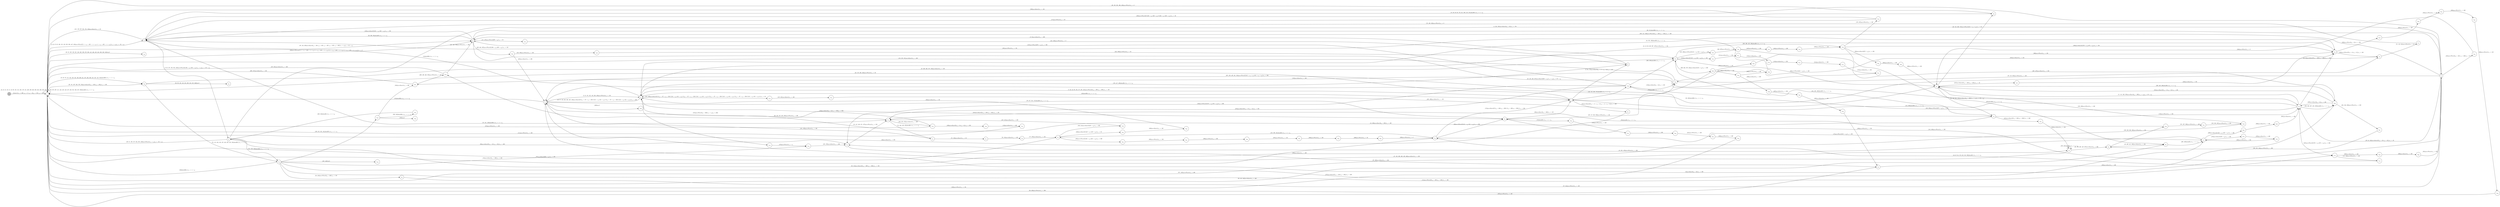 digraph EFSM{
  graph [rankdir="LR", fontname="Latin Modern Math"];
  node [color="black", fillcolor="white", shape="circle", style="filled", fontname="Latin Modern Math"];
  edge [fontname="Latin Modern Math"];

  s0[fillcolor="gray", label=<s<sub>0</sub>>];
  s1[label=<s<sub>1</sub>>];
  s2[label=<s<sub>2</sub>>];
  s3[label=<s<sub>3</sub>>];
  s4[label=<s<sub>4</sub>>];
  s5[label=<s<sub>5</sub>>];
  s6[label=<s<sub>6</sub>>];
  s7[label=<s<sub>7</sub>>];
  s8[label=<s<sub>8</sub>>];
  s9[label=<s<sub>9</sub>>];
  s10[label=<s<sub>10</sub>>];
  s11[label=<s<sub>11</sub>>];
  s12[label=<s<sub>12</sub>>];
  s16[label=<s<sub>16</sub>>];
  s17[label=<s<sub>17</sub>>];
  s18[label=<s<sub>18</sub>>];
  s19[label=<s<sub>19</sub>>];
  s26[label=<s<sub>26</sub>>];
  s27[label=<s<sub>27</sub>>];
  s29[label=<s<sub>29</sub>>];
  s32[label=<s<sub>32</sub>>];
  s40[label=<s<sub>40</sub>>];
  s47[label=<s<sub>47</sub>>];
  s48[label=<s<sub>48</sub>>];
  s49[label=<s<sub>49</sub>>];
  s55[label=<s<sub>55</sub>>];
  s56[label=<s<sub>56</sub>>];
  s59[label=<s<sub>59</sub>>];
  s61[label=<s<sub>61</sub>>];
  s64[label=<s<sub>64</sub>>];
  s69[label=<s<sub>69</sub>>];
  s70[label=<s<sub>70</sub>>];
  s71[label=<s<sub>71</sub>>];
  s74[label=<s<sub>74</sub>>];
  s75[label=<s<sub>75</sub>>];
  s76[label=<s<sub>76</sub>>];
  s77[label=<s<sub>77</sub>>];
  s97[label=<s<sub>97</sub>>];
  s106[label=<s<sub>106</sub>>];
  s108[label=<s<sub>108</sub>>];
  s109[label=<s<sub>109</sub>>];
  s110[label=<s<sub>110</sub>>];
  s114[label=<s<sub>114</sub>>];
  s115[label=<s<sub>115</sub>>];
  s126[label=<s<sub>126</sub>>];
  s163[label=<s<sub>163</sub>>];
  s165[label=<s<sub>165</sub>>];
  s166[label=<s<sub>166</sub>>];
  s167[label=<s<sub>167</sub>>];
  s168[label=<s<sub>168</sub>>];
  s169[label=<s<sub>169</sub>>];
  s170[label=<s<sub>170</sub>>];
  s184[label=<s<sub>184</sub>>];
  s190[label=<s<sub>190</sub>>];
  s191[label=<s<sub>191</sub>>];
  s192[label=<s<sub>192</sub>>];
  s198[label=<s<sub>198</sub>>];
  s199[label=<s<sub>199</sub>>];
  s204[label=<s<sub>204</sub>>];
  s205[label=<s<sub>205</sub>>];
  s207[label=<s<sub>207</sub>>];
  s218[label=<s<sub>218</sub>>];
  s228[label=<s<sub>228</sub>>];
  s231[label=<s<sub>231</sub>>];
  s245[label=<s<sub>245</sub>>];
  s247[label=<s<sub>247</sub>>];
  s269[label=<s<sub>269</sub>>];
  s278[label=<s<sub>278</sub>>];
  s279[label=<s<sub>279</sub>>];
  s299[label=<s<sub>299</sub>>];
  s300[label=<s<sub>300</sub>>];
  s322[label=<s<sub>322</sub>>];
  s326[label=<s<sub>326</sub>>];
  s332[label=<s<sub>332</sub>>];
  s333[label=<s<sub>333</sub>>];
  s334[label=<s<sub>334</sub>>];
  s335[label=<s<sub>335</sub>>];
  s336[label=<s<sub>336</sub>>];
  s365[label=<s<sub>365</sub>>];
  s379[label=<s<sub>379</sub>>];
  s380[label=<s<sub>380</sub>>];
  s389[label=<s<sub>389</sub>>];
  s390[label=<s<sub>390</sub>>];
  s394[label=<s<sub>394</sub>>];
  s395[label=<s<sub>395</sub>>];
  s396[label=<s<sub>396</sub>>];
  s397[label=<s<sub>397</sub>>];
  s398[label=<s<sub>398</sub>>];
  s399[label=<s<sub>399</sub>>];
  s402[label=<s<sub>402</sub>>];
  s403[label=<s<sub>403</sub>>];
  s415[label=<s<sub>415</sub>>];
  s418[label=<s<sub>418</sub>>];
  s419[label=<s<sub>419</sub>>];
  s421[label=<s<sub>421</sub>>];
  s432[label=<s<sub>432</sub>>];
  s433[label=<s<sub>433</sub>>];
  s474[label=<s<sub>474</sub>>];
  s496[label=<s<sub>496</sub>>];
  s497[label=<s<sub>497</sub>>];
  s498[label=<s<sub>498</sub>>];
  s510[label=<s<sub>510</sub>>];
  s511[label=<s<sub>511</sub>>];
  s512[label=<s<sub>512</sub>>];
  s513[label=<s<sub>513</sub>>];
  s514[label=<s<sub>514</sub>>];
  s515[label=<s<sub>515</sub>>];
  s518[label=<s<sub>518</sub>>];
  s519[label=<s<sub>519</sub>>];
  s520[label=<s<sub>520</sub>>];
  s521[label=<s<sub>521</sub>>];
  s522[label=<s<sub>522</sub>>];

  s0->s1[label=<<i> [1]start:2/o<sub>1</sub> := 200, o<sub>2</sub> := 3, o<sub>3</sub> := 0&#91;r<sub>3</sub> := 150, r<sub>2</sub> := 250&#93;</i>>];
  s4->s5[label=<<i> [5]moveEast:0&#91;r<sub>3</sub> &gt; 25&#93;/o<sub>1</sub> := 200</i>>];
  s8->s9[label=<<i> [9, 91]moveEast:0/o<sub>1</sub> := 200</i>>];
  s12->s6[label=<<i> [13, 330]moveEast:0&#91;r<sub>2</sub> &gt; 250&#93;/o<sub>1</sub> := 400</i>>];
  s6->s2[label=<<i> [14]shieldHit:1/o<sub>1</sub> := -1 + i<sub>0</sub></i>>];
  s16->s17[label=<<i> [17]moveWest:0&#91;101 &gt; r<sub>3</sub>&#93;/o<sub>1</sub> := 350</i>>];
  s27->s11[label=<<i> [28]moveWest:0&#91;101 &gt; r<sub>3</sub>&#93;/o<sub>1</sub> := 100</i>>];
  s10->s40[label=<<i> [40, 85]moveEast:0&#91;!(r<sub>2</sub> &gt; 299&or;r<sub>2</sub> &gt; 299)&#93;/o<sub>1</sub> := 100</i>>];
  s7->s6[label=<<i> [43]shieldHit:1/o<sub>1</sub> := -1 + i<sub>0</sub></i>>];
  s6->s40[label=<<i> [44, 331, 529]alienHit:1/o<sub>1</sub> := 1 + i<sub>0</sub></i>>];
  s55->s56[label=<<i> [56, 243]moveWest:0&#91;r<sub>3</sub> &gt; 100&#93;/o<sub>1</sub> := 150</i>>];
  s56->s4[label=<<i> [57, 244]moveWest:0/o<sub>1</sub> := 100</i>>];
  s4->s5[label=<<i> [58, 325]shieldHit:1/o<sub>1</sub> := -1 + i<sub>0</sub></i>>];
  s59->s7[label=<<i> [60]moveEast:0&#91;r<sub>3</sub> &gt; 100&#93;/o<sub>1</sub> := 150</i>>];
  s7->s61[label=<<i> [61]moveEast:0&#91;!(r<sub>2</sub> + -2 &times; r<sub>3</sub> &gt; 0&or;r<sub>2</sub> + -2 &times; r<sub>3</sub> &gt; 0)&#93;/o<sub>1</sub> := 200</i>>];
  s61->s1[label=<<i> [62]moveEast:0/o<sub>1</sub> := 250</i>>];
  s9->s4[label=<<i> [66, 311]shieldHit:1/o<sub>1</sub> := -1 + i<sub>0</sub></i>>];
  s16->s59[label=<<i> [68]moveWest:0&#91;!(101 &gt; r<sub>3</sub>&or;101 &gt; r<sub>3</sub>)&#93;/o<sub>1</sub> := 200</i>>];
  s74->s75[label=<<i> [75, 103]moveEast:0/o<sub>1</sub> := 50</i>>];
  s75->s76[label=<<i> [76, 104]moveEast:0/o<sub>1</sub> := 100</i>>];
  s76->s77[label=<<i> [77, 105]moveEast:0/o<sub>1</sub> := 150</i>>];
  s77->s1[label=<<i> [78]moveWest:0&#91;325 &gt; r<sub>2</sub>&#93;/o<sub>1</sub> := 100</i>>];
  s4->s10[label=<<i> [39, 84, 452]moveEast:0&#91;!(r<sub>3</sub> &gt; 25&or;r<sub>3</sub> &gt; 25)&#93;/o<sub>1</sub> := 50</i>>];
  s6->s7[label=<<i> [7, 22, 42, 89, 150, 177, 237, 481]moveWest:0&#91;!(r<sub>3</sub> &gt; 299&or;r<sub>3</sub> &gt; 299)&#93;/o<sub>1</sub> := 100</i>>];
  s7->s8[label=<<i> [8, 90, 175]moveEast:0&#91;r<sub>2</sub> + -2 &times; r<sub>3</sub> &gt; 0&#93;/o<sub>1</sub> := 150</i>>];
  s16->s3[label=<<i> [95, 313]moveEast:0&#91;!(r<sub>2</sub> &gt; 399&or;r<sub>2</sub> &gt; 399)&#93;/o<sub>1</sub> := 250</i>>];
  s3->s18[label=<<i> [96]moveEast:0&#91;!(r<sub>3</sub> &gt; 25&or;r<sub>3</sub> &gt; 25)&#93;/o<sub>1</sub> := 300</i>>];
  s18->s97[label=<<i> [97, 282]moveEast:0/o<sub>1</sub> := 350</i>>];
  s97->s1[label=<<i> [98, 500]moveWest:0/o<sub>1</sub> := 300</i>>];
  s2->s19[label=<<i> [73, 101, 129]shieldHit:1/o<sub>1</sub> := -1 + i<sub>0</sub></i>>];
  s77->s106[label=<<i> [106, 214]moveEast:0&#91;449 &gt; r<sub>2</sub>&#93;/o<sub>1</sub> := 200</i>>];
  s106->s19[label=<<i> [107, 215]moveEast:0/o<sub>1</sub> := 250</i>>];
  s108->s109[label=<<i> [109]moveEast:0&#91;!(r<sub>3</sub> &gt; 0&or;r<sub>3</sub> &gt; 0)&#93;/o<sub>1</sub> := 350</i>>];
  s109->s110[label=<<i> [110]moveEast:0/o<sub>1</sub> := 400</i>>];
  s110->s1[label=<<i> [111]moveWest:0/o<sub>1</sub> := 350</i>>];
  s55->s114[label=<<i> [114]moveWest:0&#91;!(r<sub>3</sub> &gt; 100&or;r<sub>3</sub> &gt; 100)&#93;/o<sub>1</sub> := 300</i>>];
  s114->s115[label=<<i> [115, 348]moveWest:0/o<sub>1</sub> := 250</i>>];
  s115->s59[label=<<i> [116, 349]moveWest:0/o<sub>1</sub> := 200</i>>];
  s59->s69[label=<<i> [69, 117, 252, 350]moveWest:0/o<sub>1</sub> := 150</i>>];
  s70->s71[label=<<i> [71, 119, 531]moveWest:0/o<sub>1</sub> := 50</i>>];
  s71->s2[label=<<i> [72, 120, 532]moveWest:0/o<sub>1</sub> := 0</i>>];
  s1->s9[label=<<i> [65, 124, 256]moveEast:0&#91;r<sub>3</sub> &gt; 100, r<sub>3</sub> &gt; 100, r<sub>3</sub> &gt; 100, r<sub>3</sub> &gt; 100, r<sub>3</sub> &gt; 100&#93;/o<sub>1</sub> := r<sub>2</sub>&#91;r<sub>2</sub> := 50 + r<sub>2</sub>&#93;</i>>];
  s10->s126[label=<<i> [126, 294]moveWest:0&#91;375 &gt; r<sub>2</sub>&#93;/o<sub>1</sub> := 250</i>>];
  s126->s9[label=<<i> [127]moveWest:0&#91;375 &gt; r<sub>2</sub>&#93;/o<sub>1</sub> := 200</i>>];
  s9->s2[label=<<i> [128]moveEast:0&#91;!(325 &gt; r<sub>2</sub>&or;325 &gt; r<sub>2</sub>)&#93;/o<sub>1</sub> := 250</i>>];
  s19->s74[label=<<i> [74, 102, 130, 478]alienHit:1/o<sub>1</sub> := 1 + i<sub>0</sub></i>>];
  s74->s5[label=<<i> [131, 479]moveWest:0/o<sub>1</sub> := 200</i>>];
  s5->s1[label=<<i> [134]shieldHit:1/o<sub>1</sub> := -1 + i<sub>0</sub></i>>];
  s2->s3[label=<<i> [3, 35, 137, 156, 354, 448]moveWest:0&#91;!(100 &gt; r<sub>3</sub>&or;100 &gt; r<sub>3</sub>)&#93;/o<sub>1</sub> := r<sub>3</sub>&#91;r<sub>3</sub> := -50 + r<sub>3</sub>&#93;</i>>];
  s12->s10[label=<<i> [143]moveWest:0/o<sub>1</sub> := 350</i>>];
  s10->s7[label=<<i> [144, 200]shieldHit:1/o<sub>1</sub> := -1 + i<sub>0</sub></i>>];
  s126->s18[label=<<i> [146]moveWest:0&#91;!(375 &gt; r<sub>2</sub>&or;375 &gt; r<sub>2</sub>)&#93;/o<sub>1</sub> := 300</i>>];
  s7->s126[label=<<i> [145, 151, 201, 271]alienHit:1/o<sub>1</sub> := 1 + i<sub>0</sub></i>>];
  s126->s69[label=<<i> [152]moveEast:0&#91;r<sub>3</sub> &gt; 0&#93;/o<sub>1</sub> := 150</i>>];
  s3->s1[label=<<i> [36, 81, 138, 157, 344, 355, 449]moveWest:0/o<sub>1</sub> := r<sub>3</sub>&#91;r<sub>3</sub> := -50 + r<sub>3</sub>&#93;</i>>];
  s55->s163[label=<<i> [163, 446]win:0</i>>];
  s27->s165[label=<<i> [165, 226]moveWest:0&#91;!(101 &gt; r<sub>3</sub>&or;101 &gt; r<sub>3</sub>)&#93;/o<sub>1</sub> := 350</i>>];
  s165->s166[label=<<i> [166, 227]moveWest:0/o<sub>1</sub> := 300</i>>];
  s166->s167[label=<<i> [167]moveWest:0/o<sub>1</sub> := 250</i>>];
  s167->s168[label=<<i> [168]moveWest:0/o<sub>1</sub> := 200</i>>];
  s168->s169[label=<<i> [169]moveWest:0/o<sub>1</sub> := 150</i>>];
  s169->s170[label=<<i> [170, 537]moveWest:0/o<sub>1</sub> := 100</i>>];
  s170->s2[label=<<i> [171]moveWest:0/o<sub>1</sub> := 50</i>>];
  s2->s4[label=<<i> [15, 38, 83, 93, 172, 211, 382, 413, 451]alienHit:1/o<sub>1</sub> := 1 + i<sub>0</sub></i>>];
  s4->s16[label=<<i> [16, 67, 94, 173, 212, 312, 392]alienHit:1/o<sub>1</sub> := 1 + i<sub>0</sub></i>>];
  s16->s7[label=<<i> [174]moveEast:0&#91;!(!(r<sub>2</sub> &gt; 399&or;r<sub>2</sub> &gt; 399)&or;!(r<sub>2</sub> &gt; 399&or;r<sub>2</sub> &gt; 399))&#93;/o<sub>1</sub> := 100</i>>];
  s8->s6[label=<<i> [176, 417, 489]alienHit:1/o<sub>1</sub> := 1 + i<sub>0</sub></i>>];
  s7->s1[label=<<i> [23, 178, 238, 482]moveWest:0/o<sub>1</sub> := 50</i>>];
  s55->s184[label=<<i> [184]moveEast:0&#91;r<sub>3</sub> &gt; 100&#93;/o<sub>1</sub> := 250</i>>];
  s184->s18[label=<<i> [185, 476]moveEast:0/o<sub>1</sub> := 300</i>>];
  s18->s19[label=<<i> [19, 147, 186, 471, 477]moveWest:0/o<sub>1</sub> := 250</i>>];
  s192->s11[label=<<i> [193, 289]moveWest:0/o<sub>1</sub> := 100</i>>];
  s55->s198[label=<<i> [198, 315, 321, 341]alienHit:1/o<sub>1</sub> := 1 + i<sub>0</sub></i>>];
  s198->s199[label=<<i> [199]win:0</i>>];
  s126->s27[label=<<i> [202, 295]shieldHit:1/o<sub>1</sub> := -1 + i<sub>0</sub></i>>];
  s169->s204[label=<<i> [204]moveEast:0&#91;375 &gt; r<sub>2</sub>&#93;/o<sub>1</sub> := 350</i>>];
  s204->s205[label=<<i> [205]moveEast:0/o<sub>1</sub> := 400</i>>];
  s205->s11[label=<<i> [206]moveWest:0/o<sub>1</sub> := 350</i>>];
  s207->s1[label=<<i> [208, 317]moveEast:0/o<sub>1</sub> := 350</i>>];
  s19->s5[label=<<i> [20, 148, 187, 216, 235]moveWest:0/o<sub>1</sub> := 200</i>>];
  s5->s59[label=<<i> [59, 217, 251, 517]alienHit:1/o<sub>1</sub> := 1 + i<sub>0</sub></i>>];
  s59->s218[label=<<i> [218]moveEast:0&#91;!(r<sub>3</sub> &gt; 100&or;r<sub>3</sub> &gt; 100)&#93;/o<sub>1</sub> := 250</i>>];
  s218->s1[label=<<i> [219, 261]moveEast:0/o<sub>1</sub> := 300</i>>];
  s9->s10[label=<<i> [10, 125, 222, 257]moveEast:0&#91;325 &gt; r<sub>2</sub>&#93;/o<sub>1</sub> := r<sub>2</sub>&#91;r<sub>2</sub> := 50 + r<sub>2</sub>&#93;</i>>];
  s10->s11[label=<<i> [11, 141, 223, 258]moveEast:0&#91;r<sub>2</sub> &gt; 299&#93;/o<sub>1</sub> := r<sub>2</sub>&#91;r<sub>2</sub> := 50 + r<sub>2</sub>&#93;</i>>];
  s11->s12[label=<<i> [12, 142, 224, 329]moveEast:0&#91;r<sub>2</sub> &gt; 250&#93;/o<sub>1</sub> := r<sub>2</sub>&#91;r<sub>2</sub> := 50 + r<sub>2</sub>&#93;</i>>];
  s12->s27[label=<<i> [164, 225, 493]alienHit:1/o<sub>1</sub> := 1 + i<sub>0</sub></i>>];
  s166->s228[label=<<i> [228, 427]moveEast:0/o<sub>1</sub> := 350</i>>];
  s228->s10[label=<<i> [229]moveEast:0&#91;r<sub>3</sub> &gt; 0&#93;/o<sub>1</sub> := 400</i>>];
  s10->s228[label=<<i> [230, 302, 327, 453, 459]alienHit:1/o<sub>1</sub> := 1 + i<sub>0</sub></i>>];
  s190->s19[label=<<i> [234]alienHit:1/o<sub>1</sub> := 1 + i<sub>0</sub></i>>];
  s4->s245[label=<<i> [245]moveWest:0&#91;r<sub>3</sub> &gt; 100, r<sub>3</sub> &gt; 100&#93;/o<sub>1</sub> := 50</i>>];
  s245->s11[label=<<i> [246]moveWest:0/o<sub>1</sub> := 0</i>>];
  s11->s247[label=<<i> [247]moveEast:0&#91;!(r<sub>2</sub> &gt; 250&or;r<sub>2</sub> &gt; 250)&#93;/o<sub>1</sub> := 50</i>>];
  s247->s40[label=<<i> [248]moveEast:0/o<sub>1</sub> := 100</i>>];
  s69->s70[label=<<i> [70, 118, 253]moveWest:0/o<sub>1</sub> := 100</i>>];
  s70->s69[label=<<i> [254]moveEast:0/o<sub>1</sub> := 150</i>>];
  s207->s218[label=<<i> [260, 430, 462, 505]moveWest:0/o<sub>1</sub> := 250</i>>];
  s269->s7[label=<<i> [270]shieldHit:1/o<sub>1</sub> := -1 + i<sub>0</sub></i>>];
  s126->s19[label=<<i> [272]moveEast:0&#91;!(r<sub>3</sub> &gt; 0&or;r<sub>3</sub> &gt; 0)&#93;/o<sub>1</sub> := 250</i>>];
  s108->s1[label=<<i> [274]moveWest:0/o<sub>1</sub> := 250</i>>];
  s55->s17[label=<<i> [277]moveEast:0&#91;!(r<sub>3</sub> &gt; 100&or;r<sub>3</sub> &gt; 100)&#93;/o<sub>1</sub> := 300</i>>];
  s17->s278[label=<<i> [278]moveEast:0&#91;100 &gt; r<sub>3</sub>&#93;/o<sub>1</sub> := 350</i>>];
  s278->s279[label=<<i> [279]moveEast:0/o<sub>1</sub> := 400</i>>];
  s279->s17[label=<<i> [280]moveWest:0/o<sub>1</sub> := 350</i>>];
  s17->s18[label=<<i> [18, 281, 470]moveWest:0/o<sub>1</sub> := 300</i>>];
  s97->s228[label=<<i> [283]moveEast:0/o<sub>1</sub> := 400</i>>];
  s11->s29[label=<<i> [29, 194, 290, 455]moveWest:0&#91;451 &gt; r<sub>3</sub> + r<sub>2</sub>&#93;/o<sub>1</sub> := 50</i>>];
  s27->s169[label=<<i> [203, 296, 435, 536]alienHit:1/o<sub>1</sub> := 1 + i<sub>0</sub></i>>];
  s169->s49[label=<<i> [297]shieldHit:1/o<sub>1</sub> := -1 + i<sub>0</sub></i>>];
  s17->s299[label=<<i> [299]moveEast:0&#91;!(100 &gt; r<sub>3</sub>&or;100 &gt; r<sub>3</sub>)&#93;/o<sub>1</sub> := 300</i>>];
  s299->s300[label=<<i> [300]moveEast:0/o<sub>1</sub> := 350</i>>];
  s300->s10[label=<<i> [301]moveEast:0/o<sub>1</sub> := 400</i>>];
  s228->s231[label=<<i> [231, 284, 303]moveWest:0/o<sub>1</sub> := 350</i>>];
  s231->s48[label=<<i> [232, 285, 304]moveWest:0/o<sub>1</sub> := 300</i>>];
  s48->s190[label=<<i> [190, 233, 286, 305]moveWest:0/o<sub>1</sub> := 250</i>>];
  s190->s191[label=<<i> [191, 287, 306]moveWest:0/o<sub>1</sub> := 200</i>>];
  s191->s192[label=<<i> [192, 288, 307]moveWest:0/o<sub>1</sub> := 150</i>>];
  s192->s1[label=<<i> [308]moveEast:0/o<sub>1</sub> := 200</i>>];
  s26->s64[label=<<i> [64, 80, 123, 140, 210, 293, 310, 319, 346]lose:0</i>>];
  s3->s55[label=<<i> [314, 320, 340]shieldHit:1/o<sub>1</sub> := -1 + i<sub>0</sub></i>>];
  s198->s207[label=<<i> [316]moveEast:0/o<sub>1</sub> := 300</i>>];
  s198->s322[label=<<i> [322, 342]shieldHit:1/o<sub>1</sub> := -1 + i<sub>0</sub></i>>];
  s322->s3[label=<<i> [323, 343]alienHit:1/o<sub>1</sub> := 1 + i<sub>0</sub></i>>];
  s5->s326[label=<<i> [326]lose:0</i>>];
  s40->s332[label=<<i> [332]moveWest:0&#91;r<sub>3</sub> &gt; 0&#93;/o<sub>1</sub> := 350</i>>];
  s332->s333[label=<<i> [333]moveWest:0/o<sub>1</sub> := 300</i>>];
  s333->s334[label=<<i> [334]moveWest:0/o<sub>1</sub> := 250</i>>];
  s334->s335[label=<<i> [335]moveWest:0/o<sub>1</sub> := 200</i>>];
  s335->s336[label=<<i> [336]moveWest:0/o<sub>1</sub> := 150</i>>];
  s336->s1[label=<<i> [337]moveWest:0/o<sub>1</sub> := 100</i>>];
  s10->s114[label=<<i> [347]moveWest:0&#91;!(375 &gt; r<sub>2</sub>&or;375 &gt; r<sub>2</sub>)&#93;/o<sub>1</sub> := 300</i>>];
  s69->s1[label=<<i> [153, 255, 351]moveEast:0/o<sub>1</sub> := 200</i>>];
  s1->s2[label=<<i> [2, 34, 37, 82, 136, 155, 158, 353, 356, 447, 450]moveWest:0&#91;!(-1 &times; r<sub>3</sub> &gt; 450 + -1 &times; r<sub>2</sub>&or;-1 &times; r<sub>3</sub> &gt; 450 + -1 &times; r<sub>2</sub>)&#93;/o<sub>1</sub> := r<sub>3</sub>&#91;r<sub>3</sub> := -50 + r<sub>3</sub>&#93;</i>>];
  s1->s9[label=<<i> [359]moveWest:0&#91;!(!(-1 &times; r<sub>3</sub> &gt; 450 + -1 &times; r<sub>2</sub>&or;-1 &times; r<sub>3</sub> &gt; 450 + -1 &times; r<sub>2</sub>)&or;!(-1 &times; r<sub>3</sub> &gt; 450 + -1 &times; r<sub>2</sub>&or;-1 &times; r<sub>3</sub> &gt; 450 + -1 &times; r<sub>2</sub>))&#93;/o<sub>1</sub> := 0</i>>];
  s9->s2[label=<<i> [92, 360, 384]alienHit:1/o<sub>1</sub> := 1 + i<sub>0</sub></i>>];
  s2->s1[label=<<i> [121, 159, 357, 361, 374, 533]moveEast:0/o<sub>1</sub> := 50</i>>];
  s1->s26[label=<<i> [26, 161, 267, 362, 376, 534]moveEast:0&#91;!(r<sub>3</sub> &gt; 100&or;r<sub>3</sub> &gt; 100)&#93;/o<sub>1</sub> := 100</i>>];
  s26->s27[label=<<i> [27, 268, 363, 377, 535]moveEast:0/o<sub>1</sub> := 150</i>>];
  s269->s365[label=<<i> [365]moveWest:0/o<sub>1</sub> := 150</i>>];
  s365->s40[label=<<i> [366]moveWest:0/o<sub>1</sub> := 100</i>>];
  s40->s6[label=<<i> [41, 45, 86, 249, 367, 437]moveEast:0/o<sub>1</sub> := 150</i>>];
  s47->s47[label=<<i> [370, 407]alienHit:1/o<sub>1</sub> := 1 + i<sub>0</sub></i>>];
  s47->s1[label=<<i> [371, 423]moveWest:0/o<sub>1</sub> := 200</i>>];
  s27->s269[label=<<i> [269, 364, 378, 494]moveEast:0&#91;150 &gt; r<sub>3</sub>&#93;/o<sub>1</sub> := 200</i>>];
  s269->s379[label=<<i> [379, 495]moveEast:0/o<sub>1</sub> := 250</i>>];
  s379->s380[label=<<i> [380]moveWest:0/o<sub>1</sub> := 200</i>>];
  s380->s2[label=<<i> [381]moveWest:0/o<sub>1</sub> := 150</i>>];
  s4->s9[label=<<i> [383, 414, 486]moveWest:0&#91;!(r<sub>3</sub> &gt; 100&or;r<sub>3</sub> &gt; 100)&#93;/o<sub>1</sub> := 100</i>>];
  s2->s29[label=<<i> [385]moveWest:0&#91;!(!(100 &gt; r<sub>3</sub>&or;100 &gt; r<sub>3</sub>)&or;!(100 &gt; r<sub>3</sub>&or;100 &gt; r<sub>3</sub>))&#93;/o<sub>1</sub> := 50</i>>];
  s114->s389[label=<<i> [389]moveEast:0/o<sub>1</sub> := 350</i>>];
  s389->s390[label=<<i> [390]moveEast:0/o<sub>1</sub> := 400</i>>];
  s390->s4[label=<<i> [391]moveWest:0/o<sub>1</sub> := 350</i>>];
  s16->s77[label=<<i> [213, 393, 401]alienHit:1/o<sub>1</sub> := 1 + i<sub>0</sub></i>>];
  s77->s394[label=<<i> [394]moveWest:0&#91;!(325 &gt; r<sub>2</sub>&or;325 &gt; r<sub>2</sub>)&#93;/o<sub>1</sub> := 300</i>>];
  s394->s395[label=<<i> [395]moveWest:0/o<sub>1</sub> := 250</i>>];
  s395->s396[label=<<i> [396]moveWest:0/o<sub>1</sub> := 200</i>>];
  s396->s397[label=<<i> [397]moveWest:0/o<sub>1</sub> := 150</i>>];
  s397->s398[label=<<i> [398]moveWest:0/o<sub>1</sub> := 100</i>>];
  s398->s399[label=<<i> [399]moveWest:0/o<sub>1</sub> := 50</i>>];
  s399->s16[label=<<i> [400]moveWest:0/o<sub>1</sub> := 0</i>>];
  s77->s402[label=<<i> [402]moveEast:0&#91;!(449 &gt; r<sub>2</sub>&or;449 &gt; r<sub>2</sub>)&#93;/o<sub>1</sub> := 50</i>>];
  s402->s403[label=<<i> [403]moveEast:0/o<sub>1</sub> := 100</i>>];
  s403->s6[label=<<i> [404]moveEast:0/o<sub>1</sub> := 150</i>>];
  s6->s5[label=<<i> [46, 87, 133, 250, 368, 405, 438]moveEast:0&#91;!(!(r<sub>2</sub> + -97 &times; r<sub>3</sub> &gt; 350&or;!(101 &gt; r<sub>3</sub>&or;101 &gt; r<sub>3</sub>))&or;!(r<sub>2</sub> + -97 &times; r<sub>3</sub> &gt; 350&or;!(101 &gt; r<sub>3</sub>&or;101 &gt; r<sub>3</sub>)))&#93;/o<sub>1</sub> := 200</i>>];
  s9->s415[label=<<i> [415, 487]moveWest:0&#91;299 &gt; r<sub>2</sub>&#93;/o<sub>1</sub> := 50</i>>];
  s415->s8[label=<<i> [416, 488]moveWest:0/o<sub>1</sub> := 0</i>>];
  s6->s418[label=<<i> [418, 490]moveEast:0&#91;!(!(!(r<sub>2</sub> + -97 &times; r<sub>3</sub> &gt; 350&or;!(101 &gt; r<sub>3</sub>&or;101 &gt; r<sub>3</sub>))&or;!(r<sub>2</sub> + -97 &times; r<sub>3</sub> &gt; 350&or;!(101 &gt; r<sub>3</sub>&or;101 &gt; r<sub>3</sub>)))&or;!(!(r<sub>2</sub> + -97 &times; r<sub>3</sub> &gt; 350&or;!(101 &gt; r<sub>3</sub>&or;101 &gt; r<sub>3</sub>))&or;!(r<sub>2</sub> + -97 &times; r<sub>3</sub> &gt; 350&or;!(101 &gt; r<sub>3</sub>&or;101 &gt; r<sub>3</sub>))))&#93;/o<sub>1</sub> := 50</i>>];
  s418->s419[label=<<i> [419, 491]moveEast:0/o<sub>1</sub> := 100</i>>];
  s419->s12[label=<<i> [420, 492]moveEast:0/o<sub>1</sub> := 150</i>>];
  s12->s421[label=<<i> [421]moveEast:0&#91;!(r<sub>2</sub> &gt; 250&or;r<sub>2</sub> &gt; 250)&#93;/o<sub>1</sub> := 200</i>>];
  s421->s47[label=<<i> [422]moveEast:0/o<sub>1</sub> := 250</i>>];
  s218->s9[label=<<i> [431, 463, 506]moveWest:0/o<sub>1</sub> := 200</i>>];
  s9->s432[label=<<i> [432, 464, 507]moveWest:0&#91;!(299 &gt; r<sub>2</sub>&or;299 &gt; r<sub>2</sub>)&#93;/o<sub>1</sub> := 150</i>>];
  s432->s433[label=<<i> [433, 508]moveWest:0/o<sub>1</sub> := 100</i>>];
  s433->s27[label=<<i> [434, 509]moveWest:0/o<sub>1</sub> := 50</i>>];
  s169->s40[label=<<i> [436]moveEast:0&#91;!(375 &gt; r<sub>2</sub>&or;375 &gt; r<sub>2</sub>)&#93;/o<sub>1</sub> := 100</i>>];
  s5->s47[label=<<i> [47, 188, 369, 406, 439, 466]moveEast:0/o<sub>1</sub> := 250</i>>];
  s49->s1[label=<<i> [50, 410, 442]moveEast:0/o<sub>1</sub> := 400</i>>];
  s1->s26[label=<<i> [54, 63, 79, 112, 122, 139, 182, 196, 209, 241, 275, 292, 309, 318, 345, 444, 524]shieldHit:1/o<sub>1</sub> := -1 + i<sub>0</sub></i>>];
  s228->s11[label=<<i> [454]moveEast:0&#91;!(r<sub>3</sub> &gt; 0&or;r<sub>3</sub> &gt; 0)&#93;/o<sub>1</sub> := 100</i>>];
  s29->s1[label=<<i> [30, 195, 291, 386, 456]moveWest:0/o<sub>1</sub> := 0</i>>];
  s228->s11[label=<<i> [328, 428, 460]alienHit:1/o<sub>1</sub> := 1 + i<sub>0</sub></i>>];
  s432->s5[label=<<i> [465]moveEast:0/o<sub>1</sub> := 200</i>>];
  s47->s48[label=<<i> [48, 189, 408, 440, 467]moveEast:0/o<sub>1</sub> := 300</i>>];
  s48->s49[label=<<i> [49, 409, 441, 468]moveEast:0/o<sub>1</sub> := 350</i>>];
  s49->s17[label=<<i> [298, 469]alienHit:1/o<sub>1</sub> := 1 + i<sub>0</sub></i>>];
  s19->s108[label=<<i> [108, 273, 472]moveEast:0/o<sub>1</sub> := 300</i>>];
  s108->s6[label=<<i> [473]moveEast:0&#91;r<sub>3</sub> &gt; 0&#93;/o<sub>1</sub> := 350&#91;r<sub>3</sub> := 300&#93;</i>>];
  s6->s474[label=<<i> [474]moveWest:0&#91;r<sub>3</sub> &gt; 299&#93;/o<sub>1</sub> := r<sub>3</sub>&#91;r<sub>3</sub> := 250&#93;</i>>];
  s474->s184[label=<<i> [475]moveWest:0/o<sub>1</sub> := r<sub>3</sub></i>>];
  s5->s6[label=<<i> [6, 21, 88, 132, 149, 236, 480]moveWest:0/o<sub>1</sub> := 150</i>>];
  s3->s4[label=<<i> [4, 324, 485]moveEast:0&#91;r<sub>3</sub> &gt; 25&#93;/o<sub>1</sub> := 150</i>>];
  s379->s496[label=<<i> [496]moveEast:0/o<sub>1</sub> := 300</i>>];
  s496->s497[label=<<i> [497]moveEast:0/o<sub>1</sub> := 350</i>>];
  s497->s498[label=<<i> [498]moveEast:0/o<sub>1</sub> := 400</i>>];
  s498->s97[label=<<i> [499]moveWest:0/o<sub>1</sub> := 350</i>>];
  s11->s207[label=<<i> [207, 259, 429, 461, 504]moveWest:0&#91;!(451 &gt; r<sub>3</sub> + r<sub>2</sub>&or;451 &gt; r<sub>3</sub> + r<sub>2</sub>)&#93;/o<sub>1</sub> := 300</i>>];
  s27->s510[label=<<i> [510]moveEast:0&#91;!(150 &gt; r<sub>3</sub>&or;150 &gt; r<sub>3</sub>)&#93;/o<sub>1</sub> := 100</i>>];
  s510->s511[label=<<i> [511]moveEast:0/o<sub>1</sub> := 150</i>>];
  s511->s512[label=<<i> [512]moveEast:0/o<sub>1</sub> := 200</i>>];
  s512->s513[label=<<i> [513]moveEast:0/o<sub>1</sub> := 250</i>>];
  s513->s514[label=<<i> [514]moveEast:0/o<sub>1</sub> := 300</i>>];
  s514->s515[label=<<i> [515]moveEast:0/o<sub>1</sub> := 350</i>>];
  s515->s5[label=<<i> [516]moveEast:0/o<sub>1</sub> := 400</i>>];
  s59->s518[label=<<i> [518]alienHit:1/o<sub>1</sub> := 1 + i<sub>0</sub></i>>];
  s518->s519[label=<<i> [519]moveWest:0/o<sub>1</sub> := 350</i>>];
  s519->s520[label=<<i> [520]moveWest:0/o<sub>1</sub> := 300</i>>];
  s520->s521[label=<<i> [521]moveWest:0/o<sub>1</sub> := 250</i>>];
  s521->s522[label=<<i> [522]moveWest:0/o<sub>1</sub> := 200</i>>];
  s522->s1[label=<<i> [523]moveWest:0/o<sub>1</sub> := 150</i>>];
  s26->s55[label=<<i> [55, 113, 162, 183, 197, 242, 276, 445, 525]alienHit:1/o<sub>1</sub> := 1 + i<sub>0</sub></i>>];
  s55->s1[label=<<i> [526]shieldHit:1/o<sub>1</sub> := -1 + i<sub>0</sub></i>>];
  s1->s1[label=<<i> [24, 25, 31, 33, 51, 52, 99, 135, 154, 160, 179, 181, 220, 239, 262, 263, 264, 266, 338, 352, 358, 372, 375, 387, 411, 424, 425, 443, 457, 483, 501, 502, 527, 539]alienHit:1/o<sub>1</sub> := 1 + i<sub>0</sub></i>>];
  s1->s32[label=<<i> [32, 53, 100, 180, 221, 240, 265, 339, 373, 388, 412, 426, 458, 484, 503, 528, 540]win:0</i>>];
  s40->s70[label=<<i> [530]moveWest:0&#91;!(r<sub>3</sub> &gt; 0&or;r<sub>3</sub> &gt; 0)&#93;/o<sub>1</sub> := 100</i>>];
  s170->s1[label=<<i> [538]moveEast:0/o<sub>1</sub> := 150</i>>];
}